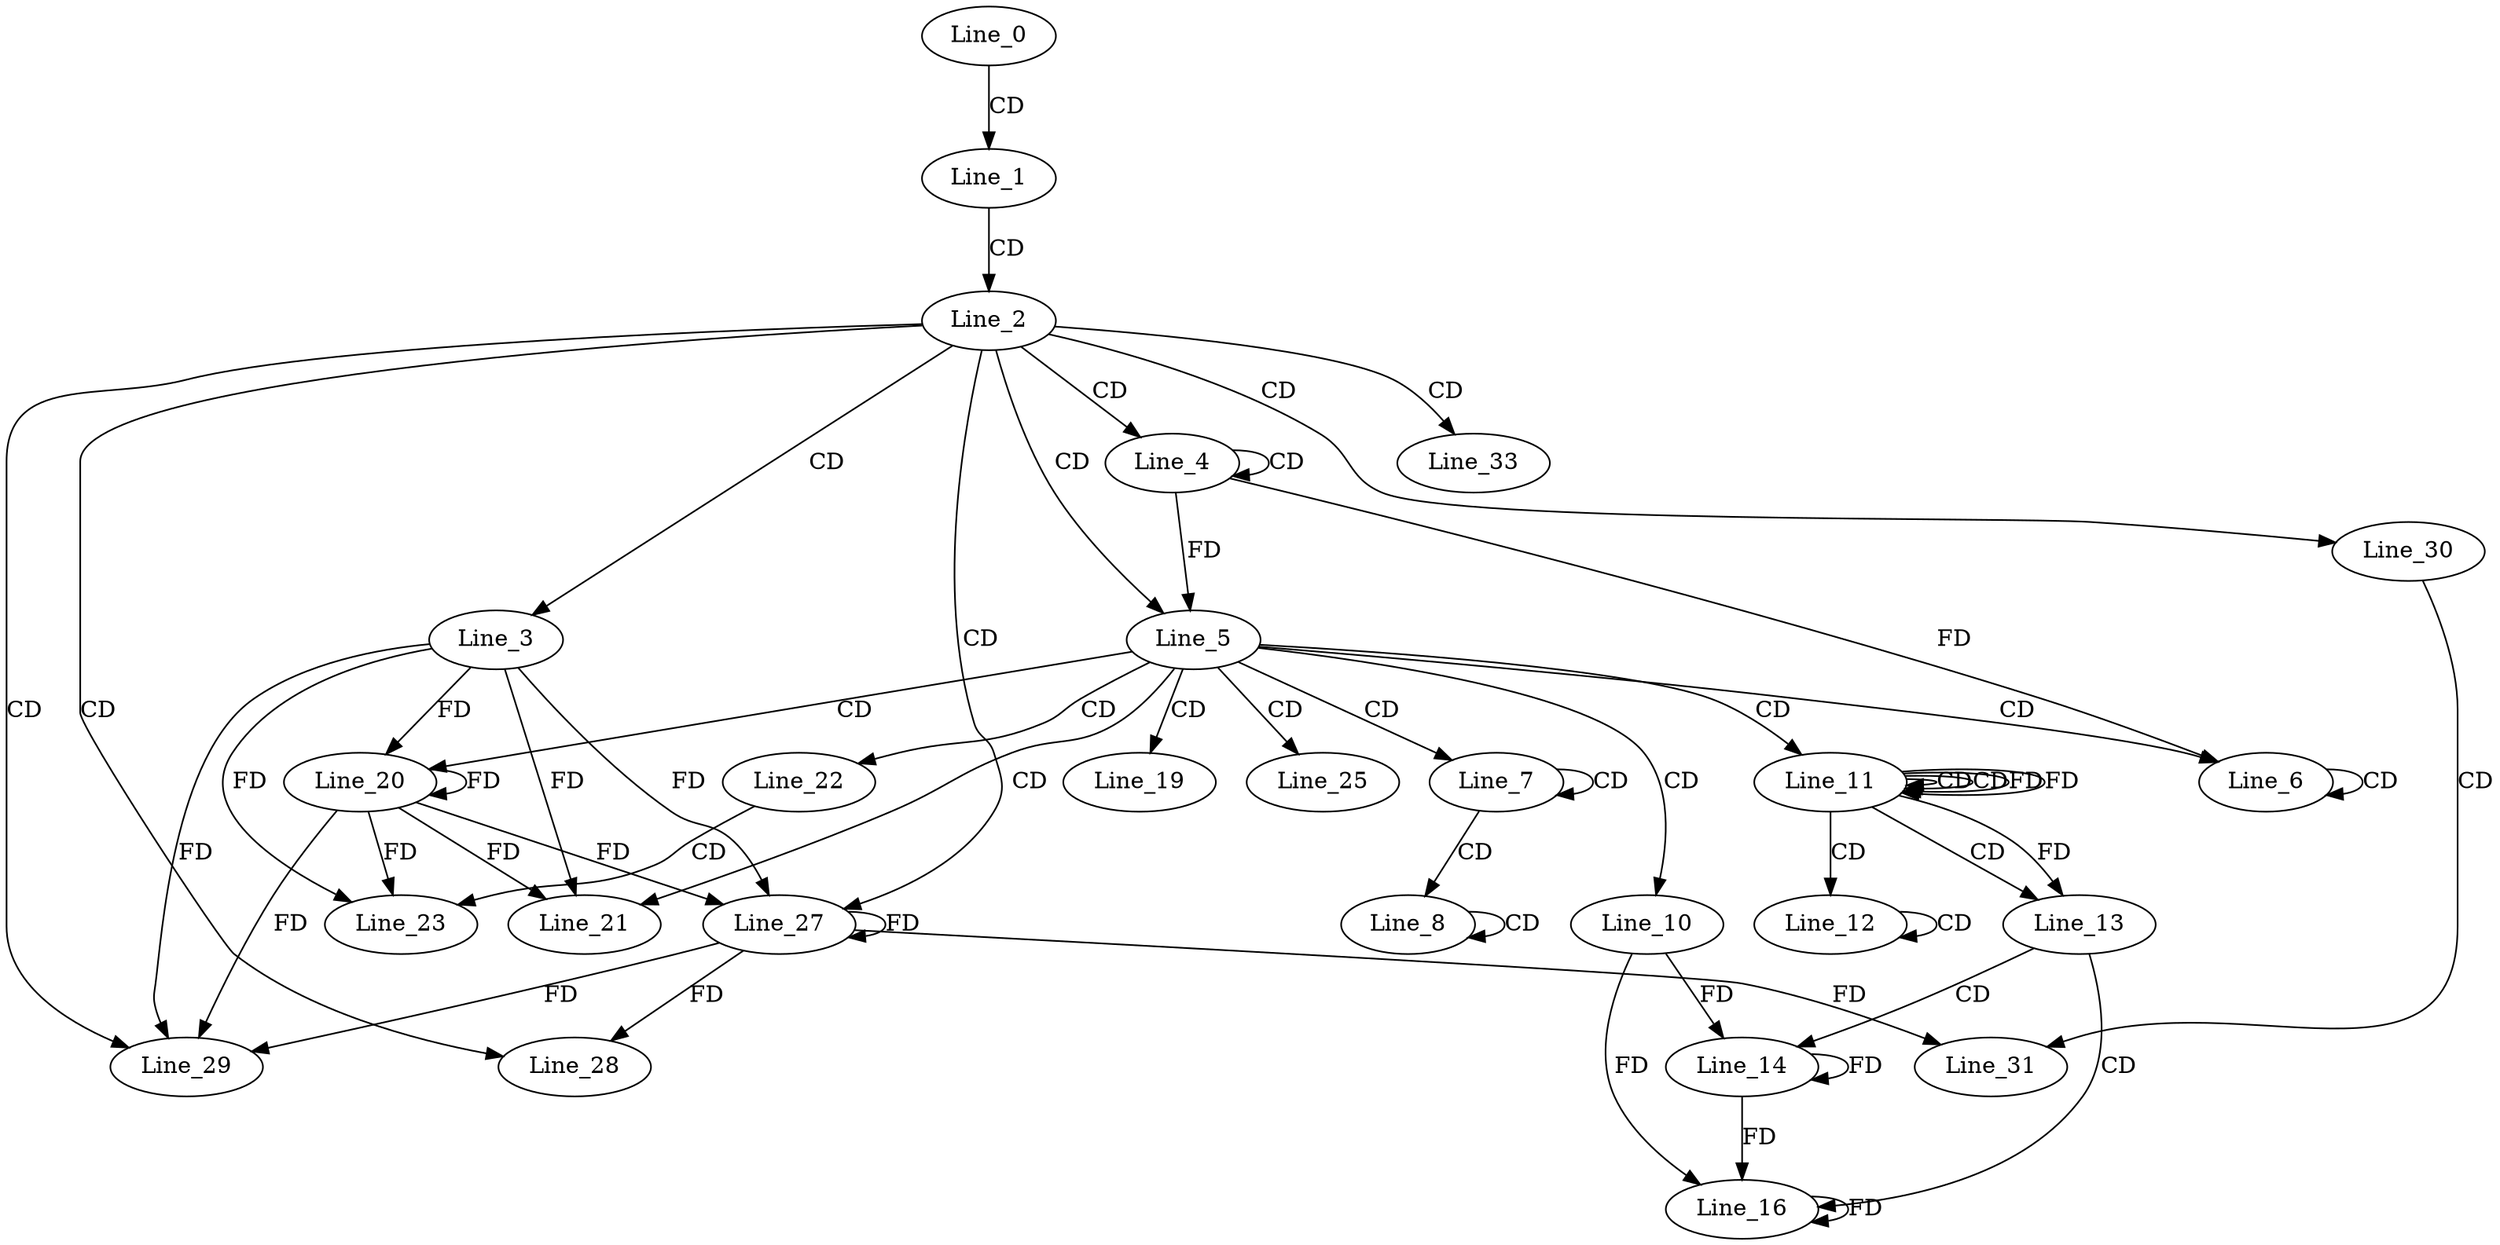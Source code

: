 digraph G {
  Line_0;
  Line_1;
  Line_2;
  Line_3;
  Line_4;
  Line_4;
  Line_5;
  Line_6;
  Line_6;
  Line_7;
  Line_7;
  Line_8;
  Line_8;
  Line_10;
  Line_11;
  Line_11;
  Line_11;
  Line_12;
  Line_12;
  Line_13;
  Line_14;
  Line_16;
  Line_19;
  Line_20;
  Line_21;
  Line_22;
  Line_23;
  Line_25;
  Line_27;
  Line_28;
  Line_29;
  Line_30;
  Line_31;
  Line_33;
  Line_0 -> Line_1 [ label="CD" ];
  Line_1 -> Line_2 [ label="CD" ];
  Line_2 -> Line_3 [ label="CD" ];
  Line_2 -> Line_4 [ label="CD" ];
  Line_4 -> Line_4 [ label="CD" ];
  Line_2 -> Line_5 [ label="CD" ];
  Line_4 -> Line_5 [ label="FD" ];
  Line_5 -> Line_6 [ label="CD" ];
  Line_6 -> Line_6 [ label="CD" ];
  Line_4 -> Line_6 [ label="FD" ];
  Line_5 -> Line_7 [ label="CD" ];
  Line_7 -> Line_7 [ label="CD" ];
  Line_7 -> Line_8 [ label="CD" ];
  Line_8 -> Line_8 [ label="CD" ];
  Line_5 -> Line_10 [ label="CD" ];
  Line_5 -> Line_11 [ label="CD" ];
  Line_11 -> Line_11 [ label="CD" ];
  Line_11 -> Line_11 [ label="CD" ];
  Line_11 -> Line_11 [ label="FD" ];
  Line_11 -> Line_12 [ label="CD" ];
  Line_12 -> Line_12 [ label="CD" ];
  Line_11 -> Line_13 [ label="CD" ];
  Line_11 -> Line_13 [ label="FD" ];
  Line_13 -> Line_14 [ label="CD" ];
  Line_14 -> Line_14 [ label="FD" ];
  Line_10 -> Line_14 [ label="FD" ];
  Line_13 -> Line_16 [ label="CD" ];
  Line_14 -> Line_16 [ label="FD" ];
  Line_16 -> Line_16 [ label="FD" ];
  Line_10 -> Line_16 [ label="FD" ];
  Line_5 -> Line_19 [ label="CD" ];
  Line_5 -> Line_20 [ label="CD" ];
  Line_3 -> Line_20 [ label="FD" ];
  Line_20 -> Line_20 [ label="FD" ];
  Line_5 -> Line_21 [ label="CD" ];
  Line_3 -> Line_21 [ label="FD" ];
  Line_20 -> Line_21 [ label="FD" ];
  Line_5 -> Line_22 [ label="CD" ];
  Line_22 -> Line_23 [ label="CD" ];
  Line_3 -> Line_23 [ label="FD" ];
  Line_20 -> Line_23 [ label="FD" ];
  Line_5 -> Line_25 [ label="CD" ];
  Line_2 -> Line_27 [ label="CD" ];
  Line_3 -> Line_27 [ label="FD" ];
  Line_20 -> Line_27 [ label="FD" ];
  Line_27 -> Line_27 [ label="FD" ];
  Line_2 -> Line_28 [ label="CD" ];
  Line_27 -> Line_28 [ label="FD" ];
  Line_2 -> Line_29 [ label="CD" ];
  Line_3 -> Line_29 [ label="FD" ];
  Line_20 -> Line_29 [ label="FD" ];
  Line_27 -> Line_29 [ label="FD" ];
  Line_2 -> Line_30 [ label="CD" ];
  Line_30 -> Line_31 [ label="CD" ];
  Line_27 -> Line_31 [ label="FD" ];
  Line_2 -> Line_33 [ label="CD" ];
  Line_11 -> Line_11 [ label="FD" ];
}
